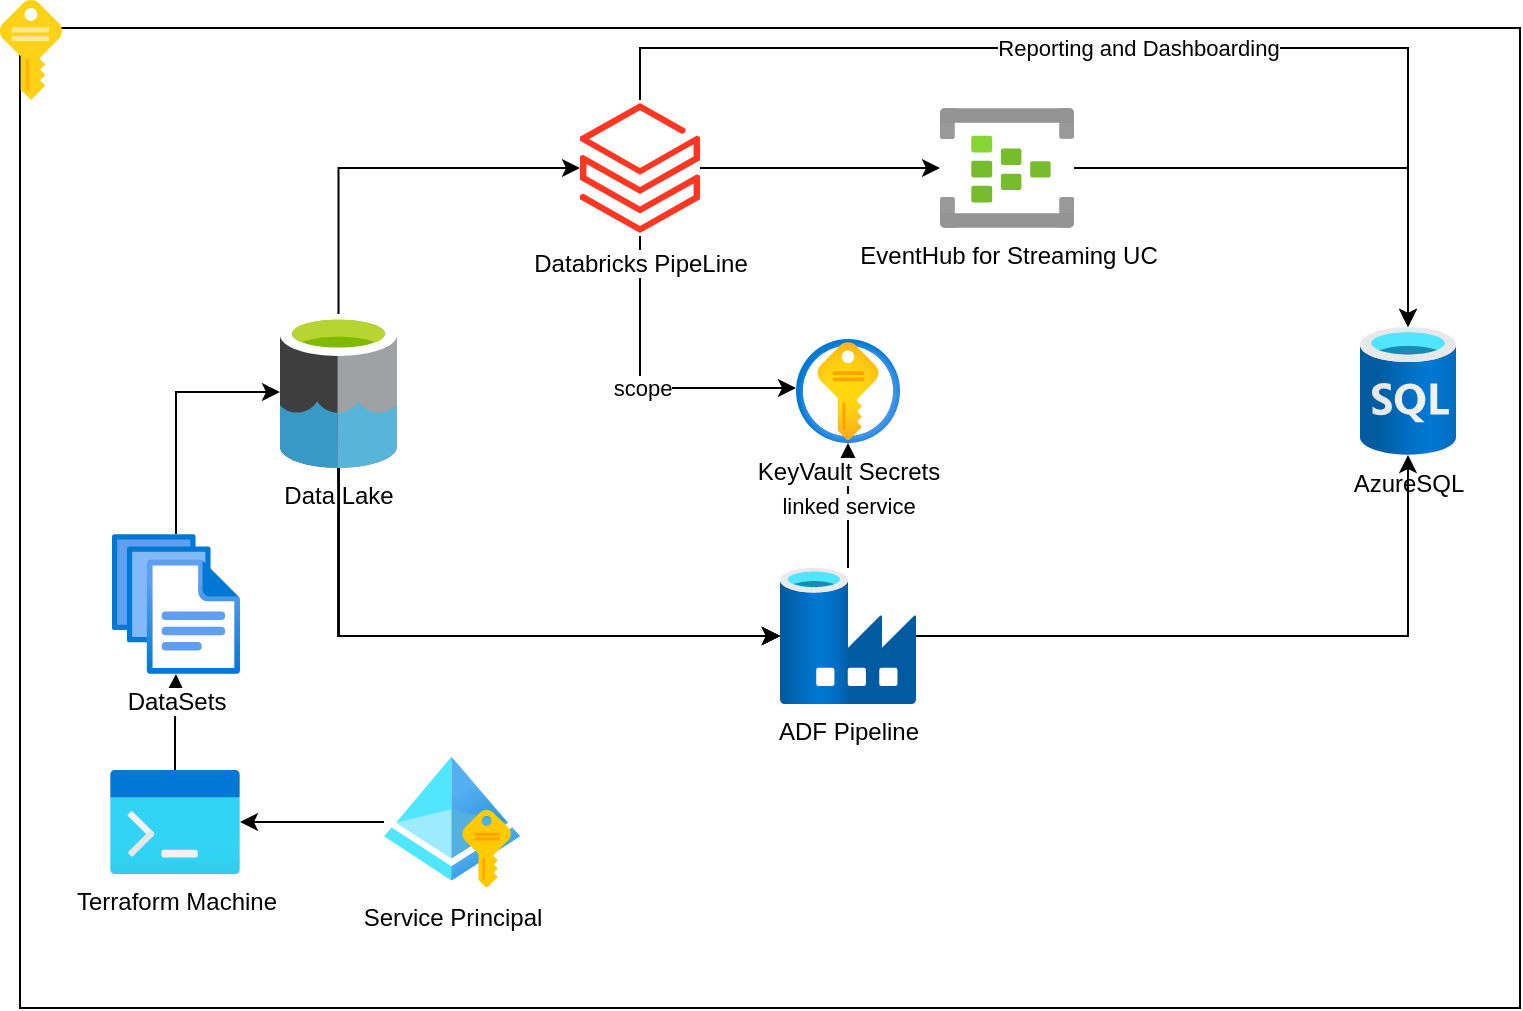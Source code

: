 <mxfile version="18.0.1" type="device"><diagram id="ZifeJbIFDrE4EB2C7j35" name="Página-1"><mxGraphModel dx="3544" dy="1806" grid="1" gridSize="10" guides="1" tooltips="1" connect="1" arrows="1" fold="1" page="1" pageScale="1" pageWidth="1169" pageHeight="827" math="0" shadow="0"><root><mxCell id="0"/><mxCell id="1" parent="0"/><mxCell id="-IPgxs0VUesSAGNRndQD-91" value="" style="rounded=0;whiteSpace=wrap;html=1;fillColor=none;" vertex="1" parent="1"><mxGeometry x="-1140" y="-810" width="750" height="490" as="geometry"/></mxCell><mxCell id="-IPgxs0VUesSAGNRndQD-1" value="AzureSQL" style="aspect=fixed;html=1;points=[];align=center;image;fontSize=12;image=img/lib/azure2/databases/SQL_Database.svg;" vertex="1" parent="1"><mxGeometry x="-470" y="-660.5" width="48" height="64" as="geometry"/></mxCell><mxCell id="-IPgxs0VUesSAGNRndQD-22" value="" style="edgeStyle=orthogonalEdgeStyle;rounded=0;orthogonalLoop=1;jettySize=auto;html=1;" edge="1" parent="1" source="-IPgxs0VUesSAGNRndQD-2" target="-IPgxs0VUesSAGNRndQD-4"><mxGeometry relative="1" as="geometry"/></mxCell><mxCell id="-IPgxs0VUesSAGNRndQD-24" value="scope" style="edgeStyle=orthogonalEdgeStyle;rounded=0;orthogonalLoop=1;jettySize=auto;html=1;" edge="1" parent="1" source="-IPgxs0VUesSAGNRndQD-2" target="-IPgxs0VUesSAGNRndQD-18"><mxGeometry relative="1" as="geometry"><Array as="points"><mxPoint x="-830" y="-630"/></Array></mxGeometry></mxCell><mxCell id="-IPgxs0VUesSAGNRndQD-29" value="Reporting and Dashboarding" style="edgeStyle=orthogonalEdgeStyle;rounded=0;orthogonalLoop=1;jettySize=auto;html=1;" edge="1" parent="1" source="-IPgxs0VUesSAGNRndQD-2" target="-IPgxs0VUesSAGNRndQD-1"><mxGeometry relative="1" as="geometry"><Array as="points"><mxPoint x="-830" y="-800"/><mxPoint x="-446" y="-800"/></Array></mxGeometry></mxCell><mxCell id="-IPgxs0VUesSAGNRndQD-2" value="Databricks PipeLine" style="aspect=fixed;html=1;points=[];align=center;image;fontSize=12;image=img/lib/azure2/analytics/Azure_Databricks.svg;" vertex="1" parent="1"><mxGeometry x="-860" y="-774" width="60" height="68" as="geometry"/></mxCell><mxCell id="-IPgxs0VUesSAGNRndQD-19" style="edgeStyle=orthogonalEdgeStyle;rounded=0;orthogonalLoop=1;jettySize=auto;html=1;" edge="1" parent="1" source="-IPgxs0VUesSAGNRndQD-4" target="-IPgxs0VUesSAGNRndQD-1"><mxGeometry relative="1" as="geometry"/></mxCell><mxCell id="-IPgxs0VUesSAGNRndQD-4" value="EventHub for Streaming UC" style="aspect=fixed;html=1;points=[];align=center;image;fontSize=12;image=img/lib/azure2/analytics/Event_Hubs.svg;" vertex="1" parent="1"><mxGeometry x="-680" y="-770" width="67" height="60" as="geometry"/></mxCell><mxCell id="-IPgxs0VUesSAGNRndQD-20" style="edgeStyle=orthogonalEdgeStyle;rounded=0;orthogonalLoop=1;jettySize=auto;html=1;" edge="1" parent="1" source="-IPgxs0VUesSAGNRndQD-5" target="-IPgxs0VUesSAGNRndQD-7"><mxGeometry relative="1" as="geometry"><Array as="points"><mxPoint x="-981" y="-506"/></Array></mxGeometry></mxCell><mxCell id="-IPgxs0VUesSAGNRndQD-23" style="edgeStyle=orthogonalEdgeStyle;rounded=0;orthogonalLoop=1;jettySize=auto;html=1;" edge="1" parent="1" source="-IPgxs0VUesSAGNRndQD-5" target="-IPgxs0VUesSAGNRndQD-2"><mxGeometry relative="1" as="geometry"><Array as="points"><mxPoint x="-981" y="-740"/></Array></mxGeometry></mxCell><mxCell id="-IPgxs0VUesSAGNRndQD-5" value="Data Lake" style="sketch=0;aspect=fixed;html=1;points=[];align=center;image;fontSize=12;image=img/lib/mscae/Data_Lake.svg;" vertex="1" parent="1"><mxGeometry x="-1010" y="-667" width="58.52" height="77" as="geometry"/></mxCell><mxCell id="-IPgxs0VUesSAGNRndQD-27" value="" style="edgeStyle=orthogonalEdgeStyle;rounded=0;orthogonalLoop=1;jettySize=auto;html=1;" edge="1" parent="1" source="-IPgxs0VUesSAGNRndQD-6" target="-IPgxs0VUesSAGNRndQD-26"><mxGeometry relative="1" as="geometry"/></mxCell><mxCell id="-IPgxs0VUesSAGNRndQD-6" value="Terraform Machine" style="aspect=fixed;html=1;points=[];align=center;image;fontSize=12;image=img/lib/azure2/general/Dev_Console.svg;" vertex="1" parent="1"><mxGeometry x="-1095" y="-439" width="65" height="52" as="geometry"/></mxCell><mxCell id="-IPgxs0VUesSAGNRndQD-21" style="edgeStyle=orthogonalEdgeStyle;rounded=0;orthogonalLoop=1;jettySize=auto;html=1;" edge="1" parent="1" source="-IPgxs0VUesSAGNRndQD-7" target="-IPgxs0VUesSAGNRndQD-1"><mxGeometry relative="1" as="geometry"/></mxCell><mxCell id="-IPgxs0VUesSAGNRndQD-25" value="linked service" style="edgeStyle=orthogonalEdgeStyle;rounded=0;orthogonalLoop=1;jettySize=auto;html=1;" edge="1" parent="1" source="-IPgxs0VUesSAGNRndQD-7" target="-IPgxs0VUesSAGNRndQD-18"><mxGeometry relative="1" as="geometry"/></mxCell><mxCell id="-IPgxs0VUesSAGNRndQD-7" value="ADF Pipeline" style="aspect=fixed;html=1;points=[];align=center;image;fontSize=12;image=img/lib/azure2/databases/Data_Factory.svg;" vertex="1" parent="1"><mxGeometry x="-760" y="-540" width="68" height="68" as="geometry"/></mxCell><mxCell id="-IPgxs0VUesSAGNRndQD-13" value="" style="sketch=0;aspect=fixed;html=1;points=[];align=center;image;fontSize=12;image=img/lib/mscae/Key.svg;" vertex="1" parent="1"><mxGeometry x="-1150" y="-824" width="31" height="50" as="geometry"/></mxCell><mxCell id="-IPgxs0VUesSAGNRndQD-17" value="" style="edgeStyle=orthogonalEdgeStyle;rounded=0;orthogonalLoop=1;jettySize=auto;html=1;" edge="1" parent="1" source="-IPgxs0VUesSAGNRndQD-16" target="-IPgxs0VUesSAGNRndQD-6"><mxGeometry relative="1" as="geometry"/></mxCell><mxCell id="-IPgxs0VUesSAGNRndQD-16" value="Service Principal" style="aspect=fixed;html=1;points=[];align=center;image;fontSize=12;image=img/lib/azure2/identity/Managed_Identities.svg;fillColor=none;" vertex="1" parent="1"><mxGeometry x="-958" y="-447" width="68" height="68" as="geometry"/></mxCell><mxCell id="-IPgxs0VUesSAGNRndQD-18" value="KeyVault Secrets" style="aspect=fixed;html=1;points=[];align=center;image;fontSize=12;image=img/lib/azure2/security/Key_Vaults.svg;fillColor=none;" vertex="1" parent="1"><mxGeometry x="-752" y="-654.5" width="52" height="52" as="geometry"/></mxCell><mxCell id="-IPgxs0VUesSAGNRndQD-28" style="edgeStyle=orthogonalEdgeStyle;rounded=0;orthogonalLoop=1;jettySize=auto;html=1;" edge="1" parent="1" source="-IPgxs0VUesSAGNRndQD-26" target="-IPgxs0VUesSAGNRndQD-5"><mxGeometry relative="1" as="geometry"><Array as="points"><mxPoint x="-1062" y="-628"/></Array></mxGeometry></mxCell><mxCell id="-IPgxs0VUesSAGNRndQD-26" value="DataSets" style="aspect=fixed;html=1;points=[];align=center;image;fontSize=12;image=img/lib/azure2/general/Files.svg;fillColor=none;" vertex="1" parent="1"><mxGeometry x="-1094" y="-557" width="64" height="70" as="geometry"/></mxCell><mxCell id="-IPgxs0VUesSAGNRndQD-50" style="edgeStyle=orthogonalEdgeStyle;rounded=0;orthogonalLoop=1;jettySize=auto;html=1;" edge="1" parent="1"><mxGeometry relative="1" as="geometry"><mxPoint x="-980.7" y="-590" as="sourcePoint"/><mxPoint x="-760" y="-506" as="targetPoint"/><Array as="points"><mxPoint x="-981" y="-506"/></Array></mxGeometry></mxCell><mxCell id="-IPgxs0VUesSAGNRndQD-63" style="edgeStyle=orthogonalEdgeStyle;rounded=0;orthogonalLoop=1;jettySize=auto;html=1;" edge="1" parent="1"><mxGeometry relative="1" as="geometry"><mxPoint x="-980.7" y="-590" as="sourcePoint"/><mxPoint x="-760" y="-506" as="targetPoint"/><Array as="points"><mxPoint x="-981" y="-506"/></Array></mxGeometry></mxCell><mxCell id="-IPgxs0VUesSAGNRndQD-76" style="edgeStyle=orthogonalEdgeStyle;rounded=0;orthogonalLoop=1;jettySize=auto;html=1;" edge="1" parent="1"><mxGeometry relative="1" as="geometry"><mxPoint x="-980.7" y="-590" as="sourcePoint"/><mxPoint x="-760" y="-506" as="targetPoint"/><Array as="points"><mxPoint x="-981" y="-506"/></Array></mxGeometry></mxCell><mxCell id="-IPgxs0VUesSAGNRndQD-89" style="edgeStyle=orthogonalEdgeStyle;rounded=0;orthogonalLoop=1;jettySize=auto;html=1;" edge="1" parent="1"><mxGeometry relative="1" as="geometry"><mxPoint x="-980.7" y="-590" as="sourcePoint"/><mxPoint x="-760" y="-506" as="targetPoint"/><Array as="points"><mxPoint x="-981" y="-506"/></Array></mxGeometry></mxCell></root></mxGraphModel></diagram></mxfile>